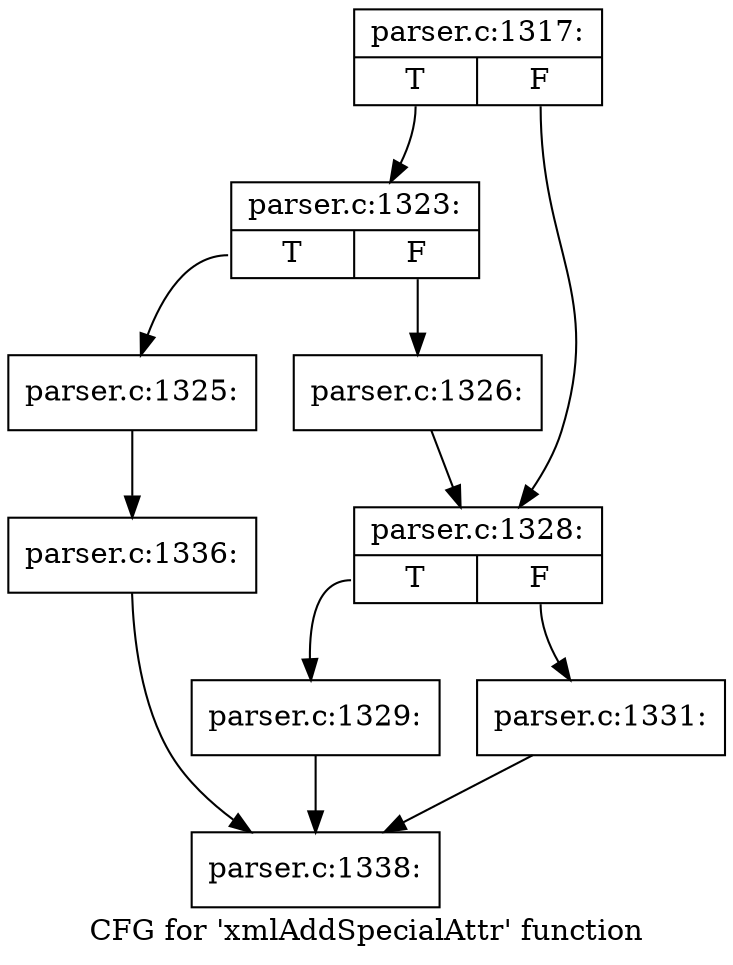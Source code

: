 digraph "CFG for 'xmlAddSpecialAttr' function" {
	label="CFG for 'xmlAddSpecialAttr' function";

	Node0x55d73c048060 [shape=record,label="{parser.c:1317:|{<s0>T|<s1>F}}"];
	Node0x55d73c048060:s0 -> Node0x55d73c054c90;
	Node0x55d73c048060:s1 -> Node0x55d73c054ce0;
	Node0x55d73c054c90 [shape=record,label="{parser.c:1323:|{<s0>T|<s1>F}}"];
	Node0x55d73c054c90:s0 -> Node0x55d73c055460;
	Node0x55d73c054c90:s1 -> Node0x55d73c0554b0;
	Node0x55d73c055460 [shape=record,label="{parser.c:1325:}"];
	Node0x55d73c055460 -> Node0x55d73c056110;
	Node0x55d73c0554b0 [shape=record,label="{parser.c:1326:}"];
	Node0x55d73c0554b0 -> Node0x55d73c054ce0;
	Node0x55d73c054ce0 [shape=record,label="{parser.c:1328:|{<s0>T|<s1>F}}"];
	Node0x55d73c054ce0:s0 -> Node0x55d73c0562e0;
	Node0x55d73c054ce0:s1 -> Node0x55d73c056330;
	Node0x55d73c0562e0 [shape=record,label="{parser.c:1329:}"];
	Node0x55d73c0562e0 -> Node0x55d73c0480b0;
	Node0x55d73c056330 [shape=record,label="{parser.c:1331:}"];
	Node0x55d73c056330 -> Node0x55d73c0480b0;
	Node0x55d73c056110 [shape=record,label="{parser.c:1336:}"];
	Node0x55d73c056110 -> Node0x55d73c0480b0;
	Node0x55d73c0480b0 [shape=record,label="{parser.c:1338:}"];
}
